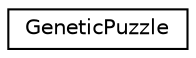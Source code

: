 digraph "Graphical Class Hierarchy"
{
 // LATEX_PDF_SIZE
  edge [fontname="Helvetica",fontsize="10",labelfontname="Helvetica",labelfontsize="10"];
  node [fontname="Helvetica",fontsize="10",shape=record];
  rankdir="LR";
  Node0 [label="GeneticPuzzle",height=0.2,width=0.4,color="black", fillcolor="white", style="filled",URL="$classGeneticPuzzle.html",tooltip=" "];
}
